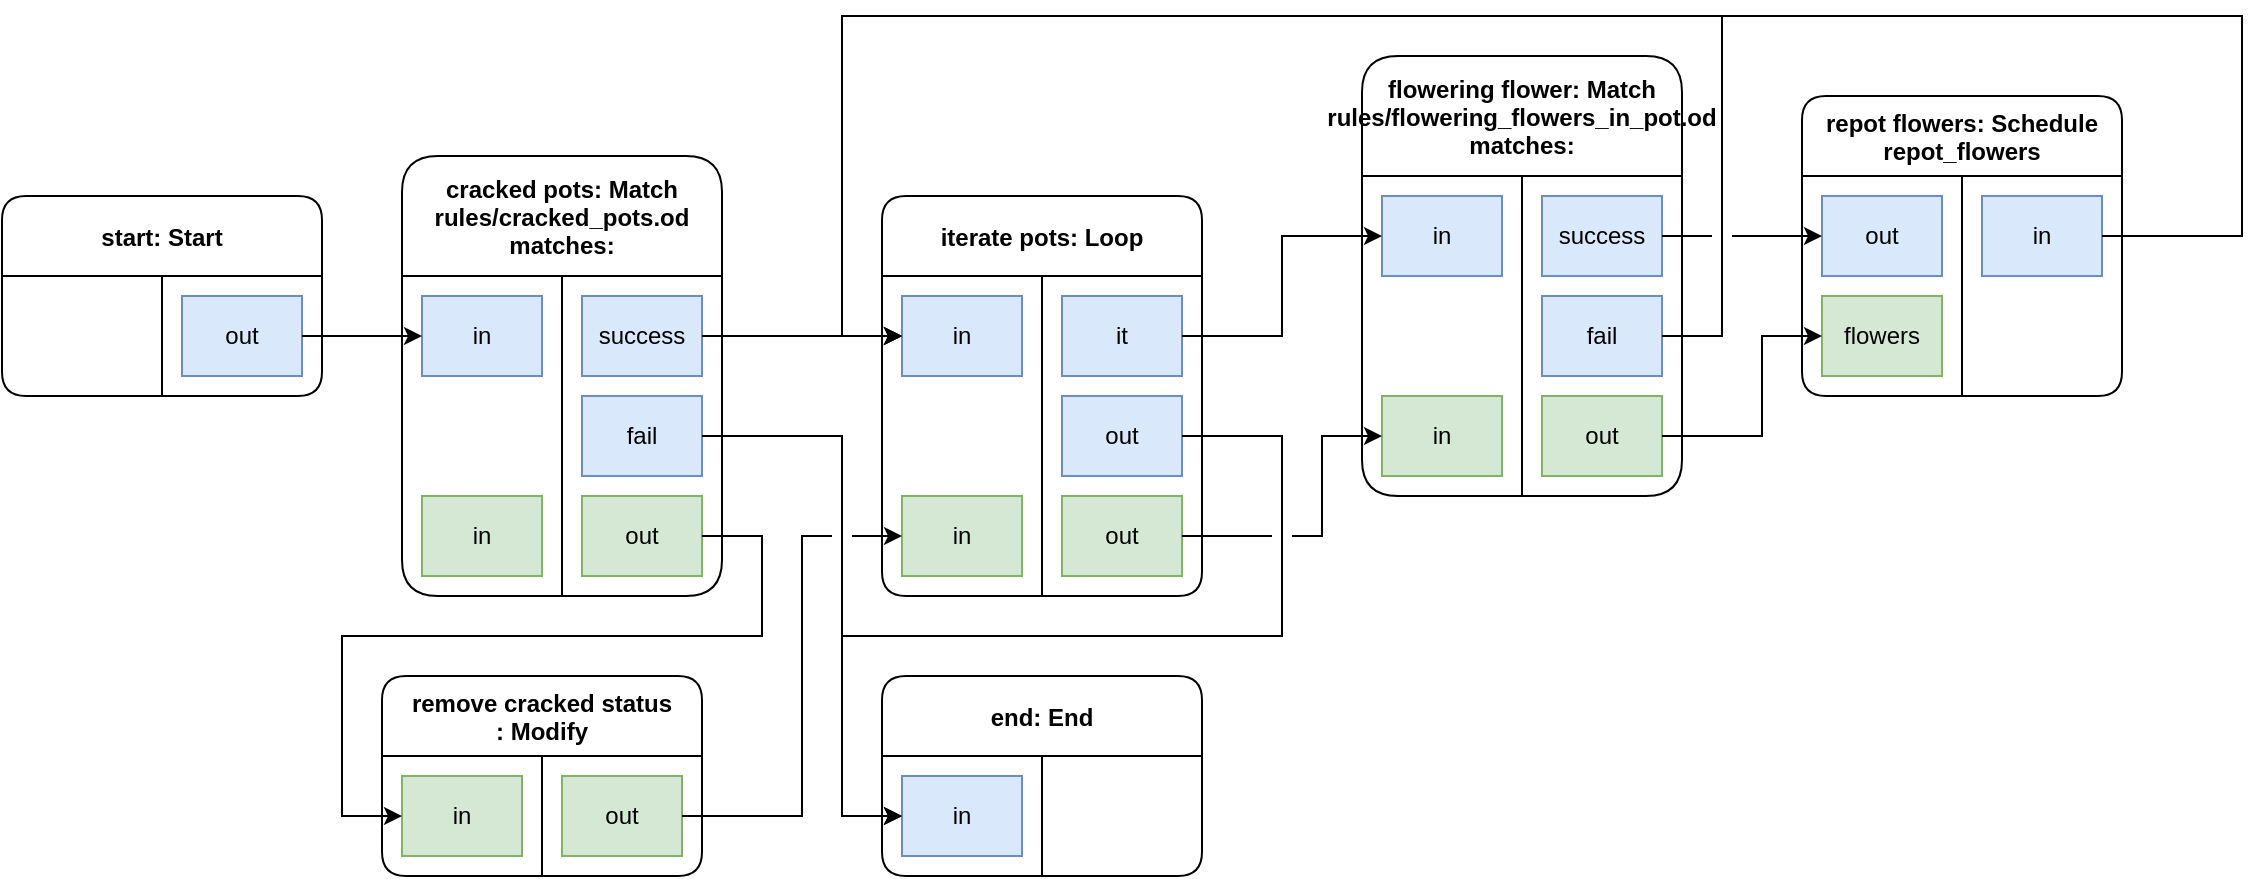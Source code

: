 <mxfile version="27.0.5" pages="2">
  <diagram name="main" id="pASKGN4qU69vjyreTE56">
    <mxGraphModel dx="1389" dy="835" grid="1" gridSize="10" guides="1" tooltips="1" connect="1" arrows="1" fold="1" page="1" pageScale="1" pageWidth="850" pageHeight="1100" math="0" shadow="0">
      <root>
        <mxCell id="0" />
        <mxCell id="1" parent="0" />
        <object label="%name%: %type%" placeholders="1" name="start" type="Start" ports_exec_out="[&quot;out&quot;]" ports_data_out="[]" id="cchbAGZklJLD93cgxIrT-1">
          <mxCell style="shape=table;childLayout=tableLayout;startSize=40;collapsible=0;recursiveResize=1;expand=0;fontStyle=1;editable=1;movable=1;resizable=1;rotatable=0;deletable=1;locked=0;connectable=0;allowArrows=0;pointerEvents=0;perimeter=rectanglePerimeter;rounded=1;container=1;dropTarget=0;swimlaneHead=1;swimlaneBody=1;top=1;noLabel=0;autosize=0;resizeHeight=0;spacing=2;metaEdit=1;resizeWidth=0;arcSize=10;" parent="1" vertex="1">
            <mxGeometry x="80" y="110" width="160" height="100" as="geometry" />
          </mxCell>
        </object>
        <mxCell id="cchbAGZklJLD93cgxIrT-2" value="" style="shape=tableRow;horizontal=0;swimlaneHead=0;swimlaneBody=0;top=0;left=0;strokeColor=inherit;bottom=0;right=0;dropTarget=0;fontStyle=0;fillColor=none;points=[[0,0.5],[1,0.5]];startSize=0;collapsible=0;recursiveResize=1;expand=0;rounded=0;allowArrows=0;connectable=0;autosize=1;resizeHeight=1;rotatable=0;" parent="cchbAGZklJLD93cgxIrT-1" vertex="1">
          <mxGeometry y="40" width="160" height="60" as="geometry" />
        </mxCell>
        <mxCell id="cchbAGZklJLD93cgxIrT-3" value="Input" style="swimlane;swimlaneHead=0;swimlaneBody=0;fontStyle=0;strokeColor=inherit;connectable=0;fillColor=none;startSize=40;collapsible=0;recursiveResize=1;expand=0;allowArrows=0;autosize=1;rotatable=0;noLabel=1;overflow=hidden;swimlaneLine=0;editable=0;" parent="cchbAGZklJLD93cgxIrT-2" vertex="1">
          <mxGeometry width="80" height="60" as="geometry">
            <mxRectangle width="80" height="60" as="alternateBounds" />
          </mxGeometry>
        </mxCell>
        <mxCell id="cchbAGZklJLD93cgxIrT-4" value="Output" style="swimlane;swimlaneHead=0;swimlaneBody=0;fontStyle=0;strokeColor=inherit;connectable=0;fillColor=none;startSize=40;collapsible=0;recursiveResize=1;expand=0;allowArrows=0;autosize=1;rotatable=0;noLabel=1;overflow=hidden;swimlaneLine=0;editable=0;" parent="cchbAGZklJLD93cgxIrT-2" vertex="1">
          <mxGeometry x="80" width="80" height="60" as="geometry">
            <mxRectangle width="80" height="60" as="alternateBounds" />
          </mxGeometry>
        </mxCell>
        <object label="out" type="exec" id="cchbAGZklJLD93cgxIrT-5">
          <mxCell style="rounded=0;whiteSpace=wrap;html=1;fillColor=#dae8fc;strokeColor=#6c8ebf;" parent="cchbAGZklJLD93cgxIrT-4" vertex="1">
            <mxGeometry x="10" y="10" width="60" height="40" as="geometry" />
          </mxCell>
        </object>
        <object label="%name%: %type%&#xa;%file%&#xa;matches: %n%" placeholders="1" name="cracked pots" type="Match" file="rules/cracked_pots.od" n="" id="cchbAGZklJLD93cgxIrT-6">
          <mxCell style="shape=table;childLayout=tableLayout;startSize=60;collapsible=0;recursiveResize=1;expand=0;fontStyle=1;editable=1;movable=1;resizable=1;rotatable=0;deletable=1;locked=0;connectable=0;allowArrows=0;pointerEvents=0;perimeter=rectanglePerimeter;rounded=1;container=1;dropTarget=0;swimlaneHead=1;swimlaneBody=1;top=1;noLabel=0;autosize=0;resizeHeight=0;spacing=2;metaEdit=1;resizeWidth=0;arcSize=10;" parent="1" vertex="1">
            <mxGeometry x="280" y="90" width="160" height="220" as="geometry" />
          </mxCell>
        </object>
        <mxCell id="cchbAGZklJLD93cgxIrT-7" value="" style="shape=tableRow;horizontal=0;swimlaneHead=0;swimlaneBody=0;top=0;left=0;strokeColor=inherit;bottom=0;right=0;dropTarget=0;fontStyle=0;fillColor=none;points=[[0,0.5],[1,0.5]];startSize=0;collapsible=0;recursiveResize=1;expand=0;rounded=0;allowArrows=0;connectable=0;autosize=1;resizeHeight=1;rotatable=0;" parent="cchbAGZklJLD93cgxIrT-6" vertex="1">
          <mxGeometry y="60" width="160" height="160" as="geometry" />
        </mxCell>
        <mxCell id="cchbAGZklJLD93cgxIrT-8" value="Input" style="swimlane;swimlaneHead=0;swimlaneBody=0;fontStyle=0;strokeColor=inherit;connectable=0;fillColor=none;startSize=60;collapsible=0;recursiveResize=1;expand=0;allowArrows=0;autosize=1;rotatable=0;noLabel=1;overflow=hidden;swimlaneLine=0;editable=0;" parent="cchbAGZklJLD93cgxIrT-7" vertex="1">
          <mxGeometry width="80" height="160" as="geometry">
            <mxRectangle width="80" height="160" as="alternateBounds" />
          </mxGeometry>
        </mxCell>
        <object label="in" type="data" id="cchbAGZklJLD93cgxIrT-9">
          <mxCell style="rounded=0;whiteSpace=wrap;html=1;fillColor=#d5e8d4;strokeColor=#82b366;" parent="cchbAGZklJLD93cgxIrT-8" vertex="1">
            <mxGeometry x="10" y="110" width="60" height="40" as="geometry" />
          </mxCell>
        </object>
        <object label="in" type="exec" id="cchbAGZklJLD93cgxIrT-10">
          <mxCell style="rounded=0;whiteSpace=wrap;html=1;fillColor=#dae8fc;strokeColor=#6c8ebf;" parent="cchbAGZklJLD93cgxIrT-8" vertex="1">
            <mxGeometry x="10" y="10" width="60" height="40" as="geometry" />
          </mxCell>
        </object>
        <mxCell id="cchbAGZklJLD93cgxIrT-11" value="Output" style="swimlane;swimlaneHead=0;swimlaneBody=0;fontStyle=0;strokeColor=inherit;connectable=0;fillColor=none;startSize=40;collapsible=0;recursiveResize=1;expand=0;allowArrows=0;autosize=1;rotatable=0;noLabel=1;overflow=hidden;swimlaneLine=0;editable=0;" parent="cchbAGZklJLD93cgxIrT-7" vertex="1">
          <mxGeometry x="80" width="80" height="160" as="geometry">
            <mxRectangle width="80" height="160" as="alternateBounds" />
          </mxGeometry>
        </mxCell>
        <object label="out" type="data" id="cchbAGZklJLD93cgxIrT-12">
          <mxCell style="rounded=0;whiteSpace=wrap;html=1;fillColor=#d5e8d4;strokeColor=#82b366;" parent="cchbAGZklJLD93cgxIrT-11" vertex="1">
            <mxGeometry x="10" y="110" width="60" height="40" as="geometry" />
          </mxCell>
        </object>
        <object label="success" type="exec" id="cchbAGZklJLD93cgxIrT-13">
          <mxCell style="rounded=0;whiteSpace=wrap;html=1;fillColor=#dae8fc;strokeColor=#6c8ebf;" parent="cchbAGZklJLD93cgxIrT-11" vertex="1">
            <mxGeometry x="10" y="10" width="60" height="40" as="geometry" />
          </mxCell>
        </object>
        <object label="fail" type="exec" id="cchbAGZklJLD93cgxIrT-14">
          <mxCell style="rounded=0;whiteSpace=wrap;html=1;fillColor=#dae8fc;strokeColor=#6c8ebf;" parent="cchbAGZklJLD93cgxIrT-11" vertex="1">
            <mxGeometry x="10" y="60" width="60" height="40" as="geometry" />
          </mxCell>
        </object>
        <mxCell id="cchbAGZklJLD93cgxIrT-15" style="edgeStyle=orthogonalEdgeStyle;rounded=0;orthogonalLoop=1;jettySize=auto;html=1;exitX=1;exitY=0.5;exitDx=0;exitDy=0;entryX=0;entryY=0.5;entryDx=0;entryDy=0;" parent="1" source="cchbAGZklJLD93cgxIrT-5" target="cchbAGZklJLD93cgxIrT-10" edge="1">
          <mxGeometry relative="1" as="geometry" />
        </mxCell>
        <object label="%name%: %type%" placeholders="1" name="end" type="End" ports_exec_in="[&quot;in&quot;]" ports_data_in="[]" id="cchbAGZklJLD93cgxIrT-24">
          <mxCell style="shape=table;childLayout=tableLayout;startSize=40;collapsible=0;recursiveResize=1;expand=0;fontStyle=1;editable=1;movable=1;resizable=1;rotatable=0;deletable=1;locked=0;connectable=0;allowArrows=0;pointerEvents=0;perimeter=rectanglePerimeter;rounded=1;container=1;dropTarget=0;swimlaneHead=1;swimlaneBody=1;top=1;noLabel=0;autosize=0;resizeHeight=0;spacing=2;metaEdit=1;resizeWidth=0;arcSize=10;" parent="1" vertex="1">
            <mxGeometry x="520" y="350" width="160" height="100" as="geometry" />
          </mxCell>
        </object>
        <mxCell id="cchbAGZklJLD93cgxIrT-25" value="" style="shape=tableRow;horizontal=0;swimlaneHead=0;swimlaneBody=0;top=0;left=0;strokeColor=inherit;bottom=0;right=0;dropTarget=0;fontStyle=0;fillColor=none;points=[[0,0.5],[1,0.5]];startSize=0;collapsible=0;recursiveResize=1;expand=0;rounded=0;allowArrows=0;connectable=0;autosize=1;resizeHeight=1;rotatable=0;" parent="cchbAGZklJLD93cgxIrT-24" vertex="1">
          <mxGeometry y="40" width="160" height="60" as="geometry" />
        </mxCell>
        <mxCell id="cchbAGZklJLD93cgxIrT-26" value="Input" style="swimlane;swimlaneHead=0;swimlaneBody=0;fontStyle=0;strokeColor=inherit;connectable=0;fillColor=none;startSize=40;collapsible=0;recursiveResize=1;expand=0;allowArrows=0;autosize=1;rotatable=0;noLabel=1;overflow=hidden;swimlaneLine=0;editable=0;" parent="cchbAGZklJLD93cgxIrT-25" vertex="1">
          <mxGeometry width="80" height="60" as="geometry">
            <mxRectangle width="80" height="60" as="alternateBounds" />
          </mxGeometry>
        </mxCell>
        <object label="in" type="exec" id="cchbAGZklJLD93cgxIrT-27">
          <mxCell style="rounded=0;whiteSpace=wrap;html=1;fillColor=#dae8fc;strokeColor=#6c8ebf;" parent="cchbAGZklJLD93cgxIrT-26" vertex="1">
            <mxGeometry x="10" y="10" width="60" height="40" as="geometry" />
          </mxCell>
        </object>
        <mxCell id="cchbAGZklJLD93cgxIrT-28" value="Output" style="swimlane;swimlaneHead=0;swimlaneBody=0;fontStyle=0;strokeColor=inherit;connectable=0;fillColor=none;startSize=40;collapsible=0;recursiveResize=1;expand=0;allowArrows=0;autosize=1;rotatable=0;noLabel=1;overflow=hidden;swimlaneLine=0;editable=0;" parent="cchbAGZklJLD93cgxIrT-25" vertex="1">
          <mxGeometry x="80" width="80" height="60" as="geometry">
            <mxRectangle width="80" height="60" as="alternateBounds" />
          </mxGeometry>
        </mxCell>
        <mxCell id="cchbAGZklJLD93cgxIrT-29" style="edgeStyle=orthogonalEdgeStyle;rounded=0;orthogonalLoop=1;jettySize=auto;html=1;exitX=1;exitY=0.5;exitDx=0;exitDy=0;entryX=0;entryY=0.5;entryDx=0;entryDy=0;jumpStyle=gap;jumpSize=10;" parent="1" source="cchbAGZklJLD93cgxIrT-14" target="cchbAGZklJLD93cgxIrT-27" edge="1">
          <mxGeometry relative="1" as="geometry">
            <Array as="points">
              <mxPoint x="500" y="230" />
              <mxPoint x="500" y="420" />
            </Array>
          </mxGeometry>
        </mxCell>
        <object label="%name%: %type%" placeholders="1" name="remove cracked status&#xa;" type="Modify" rename="{}" delete="[&quot;pot_RAM_cracked&quot;, &quot;pot.RAM_cracked&quot;]" id="cchbAGZklJLD93cgxIrT-32">
          <mxCell style="shape=table;childLayout=tableLayout;startSize=40;collapsible=0;recursiveResize=1;expand=0;fontStyle=1;editable=1;movable=1;resizable=1;rotatable=0;deletable=1;locked=0;connectable=0;allowArrows=0;pointerEvents=0;perimeter=rectanglePerimeter;rounded=1;container=1;dropTarget=0;swimlaneHead=1;swimlaneBody=1;top=1;noLabel=0;autosize=0;resizeHeight=0;spacing=2;metaEdit=1;resizeWidth=0;arcSize=10;" parent="1" vertex="1">
            <mxGeometry x="270" y="350" width="160" height="100" as="geometry" />
          </mxCell>
        </object>
        <mxCell id="cchbAGZklJLD93cgxIrT-33" value="" style="shape=tableRow;horizontal=0;swimlaneHead=0;swimlaneBody=0;top=0;left=0;strokeColor=inherit;bottom=0;right=0;dropTarget=0;fontStyle=0;fillColor=none;points=[[0,0.5],[1,0.5]];startSize=0;collapsible=0;recursiveResize=1;expand=0;rounded=0;allowArrows=0;connectable=0;autosize=1;resizeHeight=1;rotatable=0;" parent="cchbAGZklJLD93cgxIrT-32" vertex="1">
          <mxGeometry y="40" width="160" height="60" as="geometry" />
        </mxCell>
        <mxCell id="cchbAGZklJLD93cgxIrT-34" value="Input" style="swimlane;swimlaneHead=0;swimlaneBody=0;fontStyle=0;strokeColor=inherit;connectable=0;fillColor=none;startSize=60;collapsible=0;recursiveResize=1;expand=0;allowArrows=0;autosize=1;rotatable=0;noLabel=1;overflow=hidden;swimlaneLine=0;editable=0;" parent="cchbAGZklJLD93cgxIrT-33" vertex="1">
          <mxGeometry width="80" height="60" as="geometry">
            <mxRectangle width="80" height="60" as="alternateBounds" />
          </mxGeometry>
        </mxCell>
        <object label="in" type="data" id="cchbAGZklJLD93cgxIrT-35">
          <mxCell style="rounded=0;whiteSpace=wrap;html=1;fillColor=#d5e8d4;strokeColor=#82b366;" parent="cchbAGZklJLD93cgxIrT-34" vertex="1">
            <mxGeometry x="10" y="10" width="60" height="40" as="geometry" />
          </mxCell>
        </object>
        <mxCell id="cchbAGZklJLD93cgxIrT-36" value="Output" style="swimlane;swimlaneHead=0;swimlaneBody=0;fontStyle=0;strokeColor=inherit;connectable=0;fillColor=none;startSize=40;collapsible=0;recursiveResize=1;expand=0;allowArrows=0;autosize=1;rotatable=0;noLabel=1;overflow=hidden;swimlaneLine=0;editable=0;" parent="cchbAGZklJLD93cgxIrT-33" vertex="1">
          <mxGeometry x="80" width="80" height="60" as="geometry">
            <mxRectangle width="80" height="60" as="alternateBounds" />
          </mxGeometry>
        </mxCell>
        <object label="out" type="data" id="cchbAGZklJLD93cgxIrT-37">
          <mxCell style="rounded=0;whiteSpace=wrap;html=1;fillColor=#d5e8d4;strokeColor=#82b366;" parent="cchbAGZklJLD93cgxIrT-36" vertex="1">
            <mxGeometry x="10" y="10" width="60" height="40" as="geometry" />
          </mxCell>
        </object>
        <mxCell id="cchbAGZklJLD93cgxIrT-38" style="edgeStyle=orthogonalEdgeStyle;rounded=0;orthogonalLoop=1;jettySize=auto;html=1;exitX=1;exitY=0.5;exitDx=0;exitDy=0;entryX=0;entryY=0.5;entryDx=0;entryDy=0;jumpStyle=gap;jumpSize=10;" parent="1" source="cchbAGZklJLD93cgxIrT-12" target="cchbAGZklJLD93cgxIrT-35" edge="1">
          <mxGeometry relative="1" as="geometry">
            <Array as="points">
              <mxPoint x="460" y="280" />
              <mxPoint x="460" y="330" />
              <mxPoint x="250" y="330" />
              <mxPoint x="250" y="420" />
            </Array>
          </mxGeometry>
        </mxCell>
        <object label="%name%: %type%&#xa;%file%&#xa;matches: %n%" placeholders="1" name="flowering flower" type="Match" file="rules/flowering_flowers_in_pot.od" n="" id="cchbAGZklJLD93cgxIrT-41">
          <mxCell style="shape=table;childLayout=tableLayout;startSize=60;collapsible=0;recursiveResize=1;expand=0;fontStyle=1;editable=1;movable=1;resizable=1;rotatable=0;deletable=1;locked=0;connectable=0;allowArrows=0;pointerEvents=0;perimeter=rectanglePerimeter;rounded=1;container=1;dropTarget=0;swimlaneHead=1;swimlaneBody=1;top=1;noLabel=0;autosize=0;resizeHeight=0;spacing=2;metaEdit=1;resizeWidth=0;arcSize=10;" parent="1" vertex="1">
            <mxGeometry x="760" y="40" width="160" height="220" as="geometry" />
          </mxCell>
        </object>
        <mxCell id="cchbAGZklJLD93cgxIrT-42" value="" style="shape=tableRow;horizontal=0;swimlaneHead=0;swimlaneBody=0;top=0;left=0;strokeColor=inherit;bottom=0;right=0;dropTarget=0;fontStyle=0;fillColor=none;points=[[0,0.5],[1,0.5]];startSize=0;collapsible=0;recursiveResize=1;expand=0;rounded=0;allowArrows=0;connectable=0;autosize=1;resizeHeight=1;rotatable=0;" parent="cchbAGZklJLD93cgxIrT-41" vertex="1">
          <mxGeometry y="60" width="160" height="160" as="geometry" />
        </mxCell>
        <mxCell id="cchbAGZklJLD93cgxIrT-43" value="Input" style="swimlane;swimlaneHead=0;swimlaneBody=0;fontStyle=0;strokeColor=inherit;connectable=0;fillColor=none;startSize=60;collapsible=0;recursiveResize=1;expand=0;allowArrows=0;autosize=1;rotatable=0;noLabel=1;overflow=hidden;swimlaneLine=0;editable=0;" parent="cchbAGZklJLD93cgxIrT-42" vertex="1">
          <mxGeometry width="80" height="160" as="geometry">
            <mxRectangle width="80" height="160" as="alternateBounds" />
          </mxGeometry>
        </mxCell>
        <object label="in" type="data" id="cchbAGZklJLD93cgxIrT-44">
          <mxCell style="rounded=0;whiteSpace=wrap;html=1;fillColor=#d5e8d4;strokeColor=#82b366;" parent="cchbAGZklJLD93cgxIrT-43" vertex="1">
            <mxGeometry x="10" y="110" width="60" height="40" as="geometry" />
          </mxCell>
        </object>
        <object label="in" type="exec" id="cchbAGZklJLD93cgxIrT-45">
          <mxCell style="rounded=0;whiteSpace=wrap;html=1;fillColor=#dae8fc;strokeColor=#6c8ebf;" parent="cchbAGZklJLD93cgxIrT-43" vertex="1">
            <mxGeometry x="10" y="10" width="60" height="40" as="geometry" />
          </mxCell>
        </object>
        <mxCell id="cchbAGZklJLD93cgxIrT-46" value="Output" style="swimlane;swimlaneHead=0;swimlaneBody=0;fontStyle=0;strokeColor=inherit;connectable=0;fillColor=none;startSize=40;collapsible=0;recursiveResize=1;expand=0;allowArrows=0;autosize=1;rotatable=0;noLabel=1;overflow=hidden;swimlaneLine=0;editable=0;" parent="cchbAGZklJLD93cgxIrT-42" vertex="1">
          <mxGeometry x="80" width="80" height="160" as="geometry">
            <mxRectangle width="80" height="160" as="alternateBounds" />
          </mxGeometry>
        </mxCell>
        <object label="out" type="data" id="cchbAGZklJLD93cgxIrT-47">
          <mxCell style="rounded=0;whiteSpace=wrap;html=1;fillColor=#d5e8d4;strokeColor=#82b366;" parent="cchbAGZklJLD93cgxIrT-46" vertex="1">
            <mxGeometry x="10" y="110" width="60" height="40" as="geometry" />
          </mxCell>
        </object>
        <object label="success" type="exec" id="cchbAGZklJLD93cgxIrT-48">
          <mxCell style="rounded=0;whiteSpace=wrap;html=1;fillColor=#dae8fc;strokeColor=#6c8ebf;" parent="cchbAGZklJLD93cgxIrT-46" vertex="1">
            <mxGeometry x="10" y="10" width="60" height="40" as="geometry" />
          </mxCell>
        </object>
        <object label="fail" type="exec" id="cchbAGZklJLD93cgxIrT-49">
          <mxCell style="rounded=0;whiteSpace=wrap;html=1;fillColor=#dae8fc;strokeColor=#6c8ebf;" parent="cchbAGZklJLD93cgxIrT-46" vertex="1">
            <mxGeometry x="10" y="60" width="60" height="40" as="geometry" />
          </mxCell>
        </object>
        <object label="%name%: %type%" placeholders="1" name="iterate pots" type="Loop" id="cchbAGZklJLD93cgxIrT-53">
          <mxCell style="shape=table;childLayout=tableLayout;startSize=40;collapsible=0;recursiveResize=1;expand=0;fontStyle=1;editable=1;movable=1;resizable=1;rotatable=0;deletable=1;locked=0;connectable=0;allowArrows=0;pointerEvents=0;perimeter=rectanglePerimeter;rounded=1;container=1;dropTarget=0;swimlaneHead=1;swimlaneBody=1;top=1;noLabel=0;autosize=0;resizeHeight=0;spacing=2;metaEdit=1;resizeWidth=0;arcSize=10;" parent="1" vertex="1">
            <mxGeometry x="520" y="110" width="160" height="200" as="geometry" />
          </mxCell>
        </object>
        <mxCell id="cchbAGZklJLD93cgxIrT-54" value="" style="shape=tableRow;horizontal=0;swimlaneHead=0;swimlaneBody=0;top=0;left=0;strokeColor=inherit;bottom=0;right=0;dropTarget=0;fontStyle=0;fillColor=none;points=[[0,0.5],[1,0.5]];startSize=0;collapsible=0;recursiveResize=1;expand=0;rounded=0;allowArrows=0;connectable=0;autosize=1;resizeHeight=1;rotatable=0;" parent="cchbAGZklJLD93cgxIrT-53" vertex="1">
          <mxGeometry y="40" width="160" height="160" as="geometry" />
        </mxCell>
        <mxCell id="cchbAGZklJLD93cgxIrT-55" value="Input" style="swimlane;swimlaneHead=0;swimlaneBody=0;fontStyle=0;strokeColor=inherit;connectable=0;fillColor=none;startSize=60;collapsible=0;recursiveResize=1;expand=0;allowArrows=0;autosize=1;rotatable=0;noLabel=1;overflow=hidden;swimlaneLine=0;editable=0;" parent="cchbAGZklJLD93cgxIrT-54" vertex="1">
          <mxGeometry width="80" height="160" as="geometry">
            <mxRectangle width="80" height="160" as="alternateBounds" />
          </mxGeometry>
        </mxCell>
        <object label="in" type="data" id="cchbAGZklJLD93cgxIrT-56">
          <mxCell style="rounded=0;whiteSpace=wrap;html=1;fillColor=#d5e8d4;strokeColor=#82b366;" parent="cchbAGZklJLD93cgxIrT-55" vertex="1">
            <mxGeometry x="10" y="110" width="60" height="40" as="geometry" />
          </mxCell>
        </object>
        <object label="in" type="exec" id="cchbAGZklJLD93cgxIrT-57">
          <mxCell style="rounded=0;whiteSpace=wrap;html=1;fillColor=#dae8fc;strokeColor=#6c8ebf;" parent="cchbAGZklJLD93cgxIrT-55" vertex="1">
            <mxGeometry x="10" y="10" width="60" height="40" as="geometry" />
          </mxCell>
        </object>
        <mxCell id="cchbAGZklJLD93cgxIrT-58" value="Output" style="swimlane;swimlaneHead=0;swimlaneBody=0;fontStyle=0;strokeColor=inherit;connectable=0;fillColor=none;startSize=40;collapsible=0;recursiveResize=1;expand=0;allowArrows=0;autosize=1;rotatable=0;noLabel=1;overflow=hidden;swimlaneLine=0;editable=0;" parent="cchbAGZklJLD93cgxIrT-54" vertex="1">
          <mxGeometry x="80" width="80" height="160" as="geometry">
            <mxRectangle width="80" height="160" as="alternateBounds" />
          </mxGeometry>
        </mxCell>
        <object label="out" type="data" id="cchbAGZklJLD93cgxIrT-59">
          <mxCell style="rounded=0;whiteSpace=wrap;html=1;fillColor=#d5e8d4;strokeColor=#82b366;" parent="cchbAGZklJLD93cgxIrT-58" vertex="1">
            <mxGeometry x="10" y="110" width="60" height="40" as="geometry" />
          </mxCell>
        </object>
        <object label="it" type="exec" id="cchbAGZklJLD93cgxIrT-60">
          <mxCell style="rounded=0;whiteSpace=wrap;html=1;fillColor=#dae8fc;strokeColor=#6c8ebf;" parent="cchbAGZklJLD93cgxIrT-58" vertex="1">
            <mxGeometry x="10" y="10" width="60" height="40" as="geometry" />
          </mxCell>
        </object>
        <object label="out" type="exec" id="cchbAGZklJLD93cgxIrT-61">
          <mxCell style="rounded=0;whiteSpace=wrap;html=1;fillColor=#dae8fc;strokeColor=#6c8ebf;" parent="cchbAGZklJLD93cgxIrT-58" vertex="1">
            <mxGeometry x="10" y="60" width="60" height="40" as="geometry" />
          </mxCell>
        </object>
        <mxCell id="cchbAGZklJLD93cgxIrT-62" style="edgeStyle=orthogonalEdgeStyle;rounded=0;orthogonalLoop=1;jettySize=auto;html=1;exitX=1;exitY=0.5;exitDx=0;exitDy=0;entryX=0;entryY=0.5;entryDx=0;entryDy=0;" parent="1" source="cchbAGZklJLD93cgxIrT-13" target="cchbAGZklJLD93cgxIrT-57" edge="1">
          <mxGeometry relative="1" as="geometry">
            <Array as="points">
              <mxPoint x="460" y="180" />
              <mxPoint x="460" y="180" />
            </Array>
          </mxGeometry>
        </mxCell>
        <mxCell id="cchbAGZklJLD93cgxIrT-63" style="edgeStyle=orthogonalEdgeStyle;rounded=0;orthogonalLoop=1;jettySize=auto;html=1;exitX=1;exitY=0.5;exitDx=0;exitDy=0;entryX=0;entryY=0.5;entryDx=0;entryDy=0;jumpStyle=gap;jumpSize=10;" parent="1" source="cchbAGZklJLD93cgxIrT-37" target="cchbAGZklJLD93cgxIrT-56" edge="1">
          <mxGeometry relative="1" as="geometry">
            <Array as="points">
              <mxPoint x="480" y="420" />
              <mxPoint x="480" y="280" />
            </Array>
          </mxGeometry>
        </mxCell>
        <mxCell id="cchbAGZklJLD93cgxIrT-65" style="edgeStyle=orthogonalEdgeStyle;rounded=0;orthogonalLoop=1;jettySize=auto;html=1;exitX=1;exitY=0.5;exitDx=0;exitDy=0;entryX=0;entryY=0.5;entryDx=0;entryDy=0;" parent="1" source="cchbAGZklJLD93cgxIrT-60" target="cchbAGZklJLD93cgxIrT-45" edge="1">
          <mxGeometry relative="1" as="geometry" />
        </mxCell>
        <mxCell id="cchbAGZklJLD93cgxIrT-84" style="edgeStyle=orthogonalEdgeStyle;rounded=0;orthogonalLoop=1;jettySize=auto;html=1;exitX=1;exitY=0.5;exitDx=0;exitDy=0;entryX=0;entryY=0.5;entryDx=0;entryDy=0;jumpStyle=gap;jumpSize=10;" parent="1" source="cchbAGZklJLD93cgxIrT-49" target="cchbAGZklJLD93cgxIrT-57" edge="1">
          <mxGeometry relative="1" as="geometry">
            <Array as="points">
              <mxPoint x="940" y="180" />
              <mxPoint x="940" y="20" />
              <mxPoint x="500" y="20" />
              <mxPoint x="500" y="180" />
            </Array>
          </mxGeometry>
        </mxCell>
        <object label="%name%: %type%&#xa;%file%" placeholders="1" name="repot flowers" type="Schedule" file="repot_flowers" id="COygDAZokINshI2ZcMDj-1">
          <mxCell style="shape=table;childLayout=tableLayout;startSize=40;collapsible=0;recursiveResize=1;expand=0;fontStyle=1;editable=1;movable=1;resizable=1;rotatable=0;deletable=1;locked=0;connectable=0;allowArrows=0;pointerEvents=0;perimeter=rectanglePerimeter;rounded=1;container=1;dropTarget=0;swimlaneHead=1;swimlaneBody=1;top=1;noLabel=0;autosize=0;resizeHeight=0;spacing=2;metaEdit=1;resizeWidth=0;arcSize=10;" parent="1" vertex="1">
            <mxGeometry x="980" y="60" width="160" height="150" as="geometry" />
          </mxCell>
        </object>
        <mxCell id="COygDAZokINshI2ZcMDj-2" value="" style="shape=tableRow;horizontal=0;swimlaneHead=0;swimlaneBody=0;top=0;left=0;strokeColor=inherit;bottom=0;right=0;dropTarget=0;fontStyle=0;fillColor=none;points=[[0,0.5],[1,0.5]];startSize=0;collapsible=0;recursiveResize=1;expand=0;rounded=0;allowArrows=0;connectable=0;autosize=1;resizeHeight=1;rotatable=0;" parent="COygDAZokINshI2ZcMDj-1" vertex="1">
          <mxGeometry y="40" width="160" height="110" as="geometry" />
        </mxCell>
        <mxCell id="COygDAZokINshI2ZcMDj-3" value="Input" style="swimlane;swimlaneHead=0;swimlaneBody=0;fontStyle=0;strokeColor=inherit;connectable=0;fillColor=none;startSize=60;collapsible=0;recursiveResize=1;expand=0;allowArrows=0;autosize=1;rotatable=0;noLabel=1;overflow=hidden;swimlaneLine=0;editable=0;" parent="COygDAZokINshI2ZcMDj-2" vertex="1">
          <mxGeometry width="80" height="110" as="geometry">
            <mxRectangle width="80" height="110" as="alternateBounds" />
          </mxGeometry>
        </mxCell>
        <object label="out" type="exec" id="COygDAZokINshI2ZcMDj-4">
          <mxCell style="rounded=0;whiteSpace=wrap;html=1;fillColor=#dae8fc;strokeColor=#6c8ebf;" parent="COygDAZokINshI2ZcMDj-3" vertex="1">
            <mxGeometry x="10" y="10" width="60" height="40" as="geometry" />
          </mxCell>
        </object>
        <object label="flowers" type="data" id="OE_qcAbxz6Js6tdFO397-1">
          <mxCell style="rounded=0;whiteSpace=wrap;html=1;fillColor=#d5e8d4;strokeColor=#82b366;" parent="COygDAZokINshI2ZcMDj-3" vertex="1">
            <mxGeometry x="10" y="60" width="60" height="40" as="geometry" />
          </mxCell>
        </object>
        <mxCell id="COygDAZokINshI2ZcMDj-5" value="Output" style="swimlane;swimlaneHead=0;swimlaneBody=0;fontStyle=0;strokeColor=inherit;connectable=0;fillColor=none;startSize=40;collapsible=0;recursiveResize=1;expand=0;allowArrows=0;autosize=1;rotatable=0;noLabel=1;overflow=hidden;swimlaneLine=0;editable=0;" parent="COygDAZokINshI2ZcMDj-2" vertex="1">
          <mxGeometry x="80" width="80" height="110" as="geometry">
            <mxRectangle width="80" height="110" as="alternateBounds" />
          </mxGeometry>
        </mxCell>
        <object label="in" type="exec" id="COygDAZokINshI2ZcMDj-6">
          <mxCell style="rounded=0;whiteSpace=wrap;html=1;fillColor=#dae8fc;strokeColor=#6c8ebf;" parent="COygDAZokINshI2ZcMDj-5" vertex="1">
            <mxGeometry x="10" y="10" width="60" height="40" as="geometry" />
          </mxCell>
        </object>
        <mxCell id="OE_qcAbxz6Js6tdFO397-3" style="edgeStyle=orthogonalEdgeStyle;rounded=0;orthogonalLoop=1;jettySize=auto;html=1;exitX=1;exitY=0.5;exitDx=0;exitDy=0;entryX=0;entryY=0.5;entryDx=0;entryDy=0;" parent="1" source="cchbAGZklJLD93cgxIrT-47" target="OE_qcAbxz6Js6tdFO397-1" edge="1">
          <mxGeometry relative="1" as="geometry">
            <Array as="points">
              <mxPoint x="960" y="230" />
              <mxPoint x="960" y="180" />
            </Array>
          </mxGeometry>
        </mxCell>
        <mxCell id="OE_qcAbxz6Js6tdFO397-5" style="edgeStyle=orthogonalEdgeStyle;rounded=0;orthogonalLoop=1;jettySize=auto;html=1;exitX=1;exitY=0.5;exitDx=0;exitDy=0;entryX=0;entryY=0.5;entryDx=0;entryDy=0;jumpStyle=gap;jumpSize=10;" parent="1" source="cchbAGZklJLD93cgxIrT-48" target="COygDAZokINshI2ZcMDj-4" edge="1">
          <mxGeometry relative="1" as="geometry" />
        </mxCell>
        <mxCell id="OE_qcAbxz6Js6tdFO397-6" style="edgeStyle=orthogonalEdgeStyle;rounded=0;orthogonalLoop=1;jettySize=auto;html=1;exitX=1;exitY=0.5;exitDx=0;exitDy=0;entryX=0;entryY=0.5;entryDx=0;entryDy=0;" parent="1" source="COygDAZokINshI2ZcMDj-6" target="cchbAGZklJLD93cgxIrT-57" edge="1">
          <mxGeometry relative="1" as="geometry">
            <Array as="points">
              <mxPoint x="1200" y="130" />
              <mxPoint x="1200" y="20" />
              <mxPoint x="500" y="20" />
              <mxPoint x="500" y="180" />
            </Array>
          </mxGeometry>
        </mxCell>
        <mxCell id="EqK5vrE8kE92bJcIEnmP-1" style="edgeStyle=orthogonalEdgeStyle;rounded=0;orthogonalLoop=1;jettySize=auto;html=1;exitX=1;exitY=0.5;exitDx=0;exitDy=0;entryX=0;entryY=0.5;entryDx=0;entryDy=0;jumpStyle=gap;jumpSize=10;" parent="1" source="cchbAGZklJLD93cgxIrT-61" target="cchbAGZklJLD93cgxIrT-27" edge="1">
          <mxGeometry relative="1" as="geometry">
            <Array as="points">
              <mxPoint x="720" y="230" />
              <mxPoint x="720" y="330" />
              <mxPoint x="500" y="330" />
              <mxPoint x="500" y="420" />
            </Array>
          </mxGeometry>
        </mxCell>
        <mxCell id="tqyI29rS8I0LFEd-KlyY-3" style="edgeStyle=orthogonalEdgeStyle;rounded=0;orthogonalLoop=1;jettySize=auto;html=1;exitX=1;exitY=0.5;exitDx=0;exitDy=0;entryX=0;entryY=0.5;entryDx=0;entryDy=0;jumpStyle=gap;jumpSize=10;" edge="1" parent="1" source="cchbAGZklJLD93cgxIrT-59" target="cchbAGZklJLD93cgxIrT-44">
          <mxGeometry relative="1" as="geometry">
            <Array as="points">
              <mxPoint x="740" y="280" />
              <mxPoint x="740" y="230" />
            </Array>
          </mxGeometry>
        </mxCell>
      </root>
    </mxGraphModel>
  </diagram>
  <diagram id="c3Tuc6LHjhM7aXRdpPRx" name="repot_flowers">
    <mxGraphModel dx="1042" dy="626" grid="1" gridSize="10" guides="1" tooltips="1" connect="1" arrows="1" fold="1" page="1" pageScale="1" pageWidth="850" pageHeight="1100" math="0" shadow="0">
      <root>
        <mxCell id="0" />
        <mxCell id="1" parent="0" />
        <object label="%name%: %type%" placeholders="1" name="start_repotting" type="Start" ports_exec_out="[&quot;out&quot;]" ports_data_out="[&quot;flowers&quot;, &quot;old_pot&quot;]" id="gjxSdUMfFO3v8k7oyOzM-1">
          <mxCell style="shape=table;childLayout=tableLayout;startSize=40;collapsible=0;recursiveResize=1;expand=0;fontStyle=1;editable=1;movable=1;resizable=1;rotatable=0;deletable=1;locked=0;connectable=0;allowArrows=0;pointerEvents=0;perimeter=rectanglePerimeter;rounded=1;container=1;dropTarget=0;swimlaneHead=1;swimlaneBody=1;top=1;noLabel=0;autosize=0;resizeHeight=0;spacing=2;metaEdit=1;resizeWidth=0;arcSize=10;" parent="1" vertex="1">
            <mxGeometry x="80" y="240" width="160" height="160" as="geometry" />
          </mxCell>
        </object>
        <mxCell id="gjxSdUMfFO3v8k7oyOzM-2" value="" style="shape=tableRow;horizontal=0;swimlaneHead=0;swimlaneBody=0;top=0;left=0;strokeColor=inherit;bottom=0;right=0;dropTarget=0;fontStyle=0;fillColor=none;points=[[0,0.5],[1,0.5]];startSize=0;collapsible=0;recursiveResize=1;expand=0;rounded=0;allowArrows=0;connectable=0;autosize=1;resizeHeight=1;rotatable=0;" parent="gjxSdUMfFO3v8k7oyOzM-1" vertex="1">
          <mxGeometry y="40" width="160" height="120" as="geometry" />
        </mxCell>
        <mxCell id="gjxSdUMfFO3v8k7oyOzM-3" value="Input" style="swimlane;swimlaneHead=0;swimlaneBody=0;fontStyle=0;strokeColor=inherit;connectable=0;fillColor=none;startSize=40;collapsible=0;recursiveResize=1;expand=0;allowArrows=0;autosize=1;rotatable=0;noLabel=1;overflow=hidden;swimlaneLine=0;editable=0;" parent="gjxSdUMfFO3v8k7oyOzM-2" vertex="1">
          <mxGeometry width="80" height="120" as="geometry">
            <mxRectangle width="80" height="120" as="alternateBounds" />
          </mxGeometry>
        </mxCell>
        <mxCell id="gjxSdUMfFO3v8k7oyOzM-4" value="Output" style="swimlane;swimlaneHead=0;swimlaneBody=0;fontStyle=0;strokeColor=inherit;connectable=0;fillColor=none;startSize=40;collapsible=0;recursiveResize=1;expand=0;allowArrows=0;autosize=1;rotatable=0;noLabel=1;overflow=hidden;swimlaneLine=0;editable=0;" parent="gjxSdUMfFO3v8k7oyOzM-2" vertex="1">
          <mxGeometry x="80" width="80" height="120" as="geometry">
            <mxRectangle width="80" height="120" as="alternateBounds" />
          </mxGeometry>
        </mxCell>
        <object label="out" type="exec" id="gjxSdUMfFO3v8k7oyOzM-5">
          <mxCell style="rounded=0;whiteSpace=wrap;html=1;fillColor=#dae8fc;strokeColor=#6c8ebf;" parent="gjxSdUMfFO3v8k7oyOzM-4" vertex="1">
            <mxGeometry x="10" y="10" width="60" height="40" as="geometry" />
          </mxCell>
        </object>
        <object label="flowers" type="data" id="gjxSdUMfFO3v8k7oyOzM-6">
          <mxCell style="rounded=0;whiteSpace=wrap;html=1;fillColor=#d5e8d4;strokeColor=#82b366;" parent="gjxSdUMfFO3v8k7oyOzM-4" vertex="1">
            <mxGeometry x="10" y="70" width="60" height="40" as="geometry" />
          </mxCell>
        </object>
        <object label="%name%: %type%" placeholders="1" name="end" type="End" ports_exec_in="[&quot;in&quot;]" ports_data_in="[]" id="gjxSdUMfFO3v8k7oyOzM-8">
          <mxCell style="shape=table;childLayout=tableLayout;startSize=40;collapsible=0;recursiveResize=1;expand=0;fontStyle=1;editable=1;movable=1;resizable=1;rotatable=0;deletable=1;locked=0;connectable=0;allowArrows=0;pointerEvents=0;perimeter=rectanglePerimeter;rounded=1;container=1;dropTarget=0;swimlaneHead=1;swimlaneBody=1;top=1;noLabel=0;autosize=0;resizeHeight=0;spacing=2;metaEdit=1;resizeWidth=0;arcSize=10;" parent="1" vertex="1">
            <mxGeometry x="740" y="410" width="160" height="100" as="geometry" />
          </mxCell>
        </object>
        <mxCell id="gjxSdUMfFO3v8k7oyOzM-9" value="" style="shape=tableRow;horizontal=0;swimlaneHead=0;swimlaneBody=0;top=0;left=0;strokeColor=inherit;bottom=0;right=0;dropTarget=0;fontStyle=0;fillColor=none;points=[[0,0.5],[1,0.5]];startSize=0;collapsible=0;recursiveResize=1;expand=0;rounded=0;allowArrows=0;connectable=0;autosize=1;resizeHeight=1;rotatable=0;" parent="gjxSdUMfFO3v8k7oyOzM-8" vertex="1">
          <mxGeometry y="40" width="160" height="60" as="geometry" />
        </mxCell>
        <mxCell id="gjxSdUMfFO3v8k7oyOzM-10" value="Input" style="swimlane;swimlaneHead=0;swimlaneBody=0;fontStyle=0;strokeColor=inherit;connectable=0;fillColor=none;startSize=40;collapsible=0;recursiveResize=1;expand=0;allowArrows=0;autosize=1;rotatable=0;noLabel=1;overflow=hidden;swimlaneLine=0;editable=0;" parent="gjxSdUMfFO3v8k7oyOzM-9" vertex="1">
          <mxGeometry width="80" height="60" as="geometry">
            <mxRectangle width="80" height="60" as="alternateBounds" />
          </mxGeometry>
        </mxCell>
        <object label="in" type="exec" id="gjxSdUMfFO3v8k7oyOzM-11">
          <mxCell style="rounded=0;whiteSpace=wrap;html=1;fillColor=#dae8fc;strokeColor=#6c8ebf;" parent="gjxSdUMfFO3v8k7oyOzM-10" vertex="1">
            <mxGeometry x="10" y="10" width="60" height="40" as="geometry" />
          </mxCell>
        </object>
        <mxCell id="gjxSdUMfFO3v8k7oyOzM-12" value="Output" style="swimlane;swimlaneHead=0;swimlaneBody=0;fontStyle=0;strokeColor=inherit;connectable=0;fillColor=none;startSize=40;collapsible=0;recursiveResize=1;expand=0;allowArrows=0;autosize=1;rotatable=0;noLabel=1;overflow=hidden;swimlaneLine=0;editable=0;" parent="gjxSdUMfFO3v8k7oyOzM-9" vertex="1">
          <mxGeometry x="80" width="80" height="60" as="geometry">
            <mxRectangle width="80" height="60" as="alternateBounds" />
          </mxGeometry>
        </mxCell>
        <object label="%name%: %type%" placeholders="1" name="iterate flowers" type="Loop" id="rgPZtlXADXUwMSGqODkz-8">
          <mxCell style="shape=table;childLayout=tableLayout;startSize=40;collapsible=0;recursiveResize=1;expand=0;fontStyle=1;editable=1;movable=1;resizable=1;rotatable=0;deletable=1;locked=0;connectable=0;allowArrows=0;pointerEvents=0;perimeter=rectanglePerimeter;rounded=1;container=1;dropTarget=0;swimlaneHead=1;swimlaneBody=1;top=1;noLabel=0;autosize=0;resizeHeight=0;spacing=2;metaEdit=1;resizeWidth=0;arcSize=10;" parent="1" vertex="1">
            <mxGeometry x="500" y="240" width="160" height="200" as="geometry" />
          </mxCell>
        </object>
        <mxCell id="rgPZtlXADXUwMSGqODkz-9" value="" style="shape=tableRow;horizontal=0;swimlaneHead=0;swimlaneBody=0;top=0;left=0;strokeColor=inherit;bottom=0;right=0;dropTarget=0;fontStyle=0;fillColor=none;points=[[0,0.5],[1,0.5]];startSize=0;collapsible=0;recursiveResize=1;expand=0;rounded=0;allowArrows=0;connectable=0;autosize=1;resizeHeight=1;rotatable=0;" parent="rgPZtlXADXUwMSGqODkz-8" vertex="1">
          <mxGeometry y="40" width="160" height="160" as="geometry" />
        </mxCell>
        <mxCell id="rgPZtlXADXUwMSGqODkz-10" value="Input" style="swimlane;swimlaneHead=0;swimlaneBody=0;fontStyle=0;strokeColor=inherit;connectable=0;fillColor=none;startSize=60;collapsible=0;recursiveResize=1;expand=0;allowArrows=0;autosize=1;rotatable=0;noLabel=1;overflow=hidden;swimlaneLine=0;editable=0;" parent="rgPZtlXADXUwMSGqODkz-9" vertex="1">
          <mxGeometry width="80" height="160" as="geometry">
            <mxRectangle width="80" height="160" as="alternateBounds" />
          </mxGeometry>
        </mxCell>
        <object label="in" type="data" id="rgPZtlXADXUwMSGqODkz-11">
          <mxCell style="rounded=0;whiteSpace=wrap;html=1;fillColor=#d5e8d4;strokeColor=#82b366;" parent="rgPZtlXADXUwMSGqODkz-10" vertex="1">
            <mxGeometry x="10" y="110" width="60" height="40" as="geometry" />
          </mxCell>
        </object>
        <object label="in" type="exec" id="rgPZtlXADXUwMSGqODkz-12">
          <mxCell style="rounded=0;whiteSpace=wrap;html=1;fillColor=#dae8fc;strokeColor=#6c8ebf;" parent="rgPZtlXADXUwMSGqODkz-10" vertex="1">
            <mxGeometry x="10" y="10" width="60" height="40" as="geometry" />
          </mxCell>
        </object>
        <mxCell id="rgPZtlXADXUwMSGqODkz-13" value="Output" style="swimlane;swimlaneHead=0;swimlaneBody=0;fontStyle=0;strokeColor=inherit;connectable=0;fillColor=none;startSize=40;collapsible=0;recursiveResize=1;expand=0;allowArrows=0;autosize=1;rotatable=0;noLabel=1;overflow=hidden;swimlaneLine=0;editable=0;" parent="rgPZtlXADXUwMSGqODkz-9" vertex="1">
          <mxGeometry x="80" width="80" height="160" as="geometry">
            <mxRectangle width="80" height="160" as="alternateBounds" />
          </mxGeometry>
        </mxCell>
        <object label="out" type="data" id="rgPZtlXADXUwMSGqODkz-14">
          <mxCell style="rounded=0;whiteSpace=wrap;html=1;fillColor=#d5e8d4;strokeColor=#82b366;" parent="rgPZtlXADXUwMSGqODkz-13" vertex="1">
            <mxGeometry x="10" y="110" width="60" height="40" as="geometry" />
          </mxCell>
        </object>
        <object label="it" type="exec" id="rgPZtlXADXUwMSGqODkz-15">
          <mxCell style="rounded=0;whiteSpace=wrap;html=1;fillColor=#dae8fc;strokeColor=#6c8ebf;" parent="rgPZtlXADXUwMSGqODkz-13" vertex="1">
            <mxGeometry x="10" y="10" width="60" height="40" as="geometry" />
          </mxCell>
        </object>
        <object label="out" type="exec" id="rgPZtlXADXUwMSGqODkz-16">
          <mxCell style="rounded=0;whiteSpace=wrap;html=1;fillColor=#dae8fc;strokeColor=#6c8ebf;" parent="rgPZtlXADXUwMSGqODkz-13" vertex="1">
            <mxGeometry x="10" y="60" width="60" height="40" as="geometry" />
          </mxCell>
        </object>
        <object label="%name%: %type%&#xa;%file%" placeholders="1" name="create new pot" type="Rewrite" file="rules/create_pot.od" id="rgPZtlXADXUwMSGqODkz-17">
          <mxCell style="shape=table;childLayout=tableLayout;startSize=40;collapsible=0;recursiveResize=1;expand=0;fontStyle=1;editable=1;movable=1;resizable=1;rotatable=0;deletable=1;locked=0;connectable=0;allowArrows=0;pointerEvents=0;perimeter=rectanglePerimeter;rounded=1;container=1;dropTarget=0;swimlaneHead=1;swimlaneBody=1;top=1;noLabel=0;autosize=0;resizeHeight=0;spacing=2;metaEdit=1;resizeWidth=0;arcSize=10;" parent="1" vertex="1">
            <mxGeometry x="280" y="240.0" width="160" height="150" as="geometry" />
          </mxCell>
        </object>
        <mxCell id="rgPZtlXADXUwMSGqODkz-18" value="" style="shape=tableRow;horizontal=0;swimlaneHead=0;swimlaneBody=0;top=0;left=0;strokeColor=inherit;bottom=0;right=0;dropTarget=0;fontStyle=0;fillColor=none;points=[[0,0.5],[1,0.5]];startSize=0;collapsible=0;recursiveResize=1;expand=0;rounded=0;allowArrows=0;connectable=0;autosize=1;resizeHeight=1;rotatable=0;" parent="rgPZtlXADXUwMSGqODkz-17" vertex="1">
          <mxGeometry y="40" width="160" height="110" as="geometry" />
        </mxCell>
        <mxCell id="rgPZtlXADXUwMSGqODkz-19" value="Input" style="swimlane;swimlaneHead=0;swimlaneBody=0;fontStyle=0;strokeColor=inherit;connectable=0;fillColor=none;startSize=60;collapsible=0;recursiveResize=1;expand=0;allowArrows=0;autosize=1;rotatable=0;noLabel=1;overflow=hidden;swimlaneLine=0;editable=0;" parent="rgPZtlXADXUwMSGqODkz-18" vertex="1">
          <mxGeometry width="80" height="110" as="geometry">
            <mxRectangle width="80" height="110" as="alternateBounds" />
          </mxGeometry>
        </mxCell>
        <object label="in" type="exec" id="rgPZtlXADXUwMSGqODkz-20">
          <mxCell style="rounded=0;whiteSpace=wrap;html=1;fillColor=#dae8fc;strokeColor=#6c8ebf;" parent="rgPZtlXADXUwMSGqODkz-19" vertex="1">
            <mxGeometry x="10" y="10" width="60" height="40" as="geometry" />
          </mxCell>
        </object>
        <mxCell id="rgPZtlXADXUwMSGqODkz-21" value="Output" style="swimlane;swimlaneHead=0;swimlaneBody=0;fontStyle=0;strokeColor=inherit;connectable=0;fillColor=none;startSize=40;collapsible=0;recursiveResize=1;expand=0;allowArrows=0;autosize=1;rotatable=0;noLabel=1;overflow=hidden;swimlaneLine=0;editable=0;" parent="rgPZtlXADXUwMSGqODkz-18" vertex="1">
          <mxGeometry x="80" width="80" height="110" as="geometry">
            <mxRectangle width="80" height="110" as="alternateBounds" />
          </mxGeometry>
        </mxCell>
        <object label="out" type="exec" id="rgPZtlXADXUwMSGqODkz-22">
          <mxCell style="rounded=0;whiteSpace=wrap;html=1;fillColor=#dae8fc;strokeColor=#6c8ebf;" parent="rgPZtlXADXUwMSGqODkz-21" vertex="1">
            <mxGeometry x="10" y="10" width="60" height="40" as="geometry" />
          </mxCell>
        </object>
        <object label="in" type="data" id="rgPZtlXADXUwMSGqODkz-23">
          <mxCell style="rounded=0;whiteSpace=wrap;html=1;fillColor=#d5e8d4;strokeColor=#82b366;" parent="rgPZtlXADXUwMSGqODkz-21" vertex="1">
            <mxGeometry x="-70" y="60" width="60" height="40" as="geometry" />
          </mxCell>
        </object>
        <object label="out" type="data" id="rgPZtlXADXUwMSGqODkz-24">
          <mxCell style="rounded=0;whiteSpace=wrap;html=1;fillColor=#d5e8d4;strokeColor=#82b366;" parent="rgPZtlXADXUwMSGqODkz-21" vertex="1">
            <mxGeometry x="10" y="60" width="60" height="40" as="geometry" />
          </mxCell>
        </object>
        <object label="%name%: %type%" placeholders="1" name="remove cracked status&#xa;" type="Modify" rename="{&quot;pot&quot;: &quot;new_pot&quot;}" delete="[&quot;pot_RAM_cracked&quot;, &quot;pot.RAM_cracked&quot;]" id="rgPZtlXADXUwMSGqODkz-32">
          <mxCell style="shape=table;childLayout=tableLayout;startSize=40;collapsible=0;recursiveResize=1;expand=0;fontStyle=1;editable=1;movable=1;resizable=1;rotatable=0;deletable=1;locked=0;connectable=0;allowArrows=0;pointerEvents=0;perimeter=rectanglePerimeter;rounded=1;container=1;dropTarget=0;swimlaneHead=1;swimlaneBody=1;top=1;noLabel=0;autosize=0;resizeHeight=0;spacing=2;metaEdit=1;resizeWidth=0;arcSize=10;" parent="1" vertex="1">
            <mxGeometry x="280" y="450" width="160" height="100" as="geometry" />
          </mxCell>
        </object>
        <mxCell id="rgPZtlXADXUwMSGqODkz-33" value="" style="shape=tableRow;horizontal=0;swimlaneHead=0;swimlaneBody=0;top=0;left=0;strokeColor=inherit;bottom=0;right=0;dropTarget=0;fontStyle=0;fillColor=none;points=[[0,0.5],[1,0.5]];startSize=0;collapsible=0;recursiveResize=1;expand=0;rounded=0;allowArrows=0;connectable=0;autosize=1;resizeHeight=1;rotatable=0;" parent="rgPZtlXADXUwMSGqODkz-32" vertex="1">
          <mxGeometry y="40" width="160" height="60" as="geometry" />
        </mxCell>
        <mxCell id="rgPZtlXADXUwMSGqODkz-34" value="Input" style="swimlane;swimlaneHead=0;swimlaneBody=0;fontStyle=0;strokeColor=inherit;connectable=0;fillColor=none;startSize=60;collapsible=0;recursiveResize=1;expand=0;allowArrows=0;autosize=1;rotatable=0;noLabel=1;overflow=hidden;swimlaneLine=0;editable=0;" parent="rgPZtlXADXUwMSGqODkz-33" vertex="1">
          <mxGeometry width="80" height="60" as="geometry">
            <mxRectangle width="80" height="60" as="alternateBounds" />
          </mxGeometry>
        </mxCell>
        <object label="in" type="data" id="rgPZtlXADXUwMSGqODkz-35">
          <mxCell style="rounded=0;whiteSpace=wrap;html=1;fillColor=#d5e8d4;strokeColor=#82b366;" parent="rgPZtlXADXUwMSGqODkz-34" vertex="1">
            <mxGeometry x="10" y="10" width="60" height="40" as="geometry" />
          </mxCell>
        </object>
        <mxCell id="rgPZtlXADXUwMSGqODkz-36" value="Output" style="swimlane;swimlaneHead=0;swimlaneBody=0;fontStyle=0;strokeColor=inherit;connectable=0;fillColor=none;startSize=40;collapsible=0;recursiveResize=1;expand=0;allowArrows=0;autosize=1;rotatable=0;noLabel=1;overflow=hidden;swimlaneLine=0;editable=0;" parent="rgPZtlXADXUwMSGqODkz-33" vertex="1">
          <mxGeometry x="80" width="80" height="60" as="geometry">
            <mxRectangle width="80" height="60" as="alternateBounds" />
          </mxGeometry>
        </mxCell>
        <object label="out" type="data" id="rgPZtlXADXUwMSGqODkz-37">
          <mxCell style="rounded=0;whiteSpace=wrap;html=1;fillColor=#d5e8d4;strokeColor=#82b366;" parent="rgPZtlXADXUwMSGqODkz-36" vertex="1">
            <mxGeometry x="10" y="10" width="60" height="40" as="geometry" />
          </mxCell>
        </object>
        <mxCell id="rgPZtlXADXUwMSGqODkz-38" style="edgeStyle=orthogonalEdgeStyle;rounded=0;orthogonalLoop=1;jettySize=auto;html=1;exitX=1;exitY=0.5;exitDx=0;exitDy=0;entryX=0;entryY=0.5;entryDx=0;entryDy=0;" parent="1" source="gjxSdUMfFO3v8k7oyOzM-5" target="rgPZtlXADXUwMSGqODkz-20" edge="1">
          <mxGeometry relative="1" as="geometry" />
        </mxCell>
        <mxCell id="rgPZtlXADXUwMSGqODkz-40" style="edgeStyle=orthogonalEdgeStyle;rounded=0;orthogonalLoop=1;jettySize=auto;html=1;exitX=1;exitY=0.5;exitDx=0;exitDy=0;entryX=0;entryY=0.5;entryDx=0;entryDy=0;" parent="1" source="rgPZtlXADXUwMSGqODkz-24" target="rgPZtlXADXUwMSGqODkz-35" edge="1">
          <mxGeometry relative="1" as="geometry">
            <Array as="points">
              <mxPoint x="460" y="360" />
              <mxPoint x="460" y="430" />
              <mxPoint x="260" y="430" />
              <mxPoint x="260" y="520" />
            </Array>
          </mxGeometry>
        </mxCell>
        <mxCell id="rgPZtlXADXUwMSGqODkz-42" style="edgeStyle=orthogonalEdgeStyle;rounded=0;orthogonalLoop=1;jettySize=auto;html=1;exitX=1;exitY=0.5;exitDx=0;exitDy=0;entryX=0;entryY=0.5;entryDx=0;entryDy=0;jumpStyle=gap;jumpSize=10;" parent="1" source="gjxSdUMfFO3v8k7oyOzM-6" target="rgPZtlXADXUwMSGqODkz-11" edge="1">
          <mxGeometry relative="1" as="geometry">
            <Array as="points">
              <mxPoint x="260" y="370" />
              <mxPoint x="260" y="410" />
            </Array>
          </mxGeometry>
        </mxCell>
        <object label="%name%: %type%" placeholders="1" name="combine new pot and flower&#xa;" type="Merge" ports_data_in="[&quot;flower&quot;, &quot;new_pot&quot;]" id="rgPZtlXADXUwMSGqODkz-43">
          <mxCell style="shape=table;childLayout=tableLayout;startSize=40;collapsible=0;recursiveResize=1;expand=0;fontStyle=1;editable=1;movable=1;resizable=1;rotatable=0;deletable=1;locked=0;connectable=0;allowArrows=0;pointerEvents=0;perimeter=rectanglePerimeter;rounded=1;container=1;dropTarget=0;swimlaneHead=1;swimlaneBody=1;top=1;noLabel=0;autosize=0;resizeHeight=0;spacing=2;metaEdit=1;resizeWidth=0;arcSize=10;" parent="1" vertex="1">
            <mxGeometry x="500" y="480" width="160" height="150" as="geometry" />
          </mxCell>
        </object>
        <mxCell id="rgPZtlXADXUwMSGqODkz-44" value="" style="shape=tableRow;horizontal=0;swimlaneHead=0;swimlaneBody=0;top=0;left=0;strokeColor=inherit;bottom=0;right=0;dropTarget=0;fontStyle=0;fillColor=none;points=[[0,0.5],[1,0.5]];startSize=0;collapsible=0;recursiveResize=1;expand=0;rounded=0;allowArrows=0;connectable=0;autosize=1;resizeHeight=1;rotatable=0;" parent="rgPZtlXADXUwMSGqODkz-43" vertex="1">
          <mxGeometry y="40" width="160" height="110" as="geometry" />
        </mxCell>
        <mxCell id="rgPZtlXADXUwMSGqODkz-45" value="Input" style="swimlane;swimlaneHead=0;swimlaneBody=0;fontStyle=0;strokeColor=inherit;connectable=0;fillColor=none;startSize=60;collapsible=0;recursiveResize=1;expand=0;allowArrows=0;autosize=1;rotatable=0;noLabel=1;overflow=hidden;swimlaneLine=0;editable=0;" parent="rgPZtlXADXUwMSGqODkz-44" vertex="1">
          <mxGeometry width="80" height="110" as="geometry">
            <mxRectangle width="80" height="110" as="alternateBounds" />
          </mxGeometry>
        </mxCell>
        <object label="flower" type="data" id="rgPZtlXADXUwMSGqODkz-46">
          <mxCell style="rounded=0;whiteSpace=wrap;html=1;fillColor=#d5e8d4;strokeColor=#82b366;" parent="rgPZtlXADXUwMSGqODkz-45" vertex="1">
            <mxGeometry x="10" y="10" width="60" height="40" as="geometry" />
          </mxCell>
        </object>
        <object label="new_pot" type="data" id="rgPZtlXADXUwMSGqODkz-47">
          <mxCell style="rounded=0;whiteSpace=wrap;html=1;fillColor=#d5e8d4;strokeColor=#82b366;" parent="rgPZtlXADXUwMSGqODkz-45" vertex="1">
            <mxGeometry x="10" y="60" width="60" height="40" as="geometry" />
          </mxCell>
        </object>
        <mxCell id="rgPZtlXADXUwMSGqODkz-48" value="Output" style="swimlane;swimlaneHead=0;swimlaneBody=0;fontStyle=0;strokeColor=inherit;connectable=0;fillColor=none;startSize=40;collapsible=0;recursiveResize=1;expand=0;allowArrows=0;autosize=1;rotatable=0;noLabel=1;overflow=hidden;swimlaneLine=0;editable=0;" parent="rgPZtlXADXUwMSGqODkz-44" vertex="1">
          <mxGeometry x="80" width="80" height="110" as="geometry">
            <mxRectangle width="80" height="110" as="alternateBounds" />
          </mxGeometry>
        </mxCell>
        <object label="out" type="data" id="rgPZtlXADXUwMSGqODkz-49">
          <mxCell style="rounded=0;whiteSpace=wrap;html=1;fillColor=#d5e8d4;strokeColor=#82b366;" parent="rgPZtlXADXUwMSGqODkz-48" vertex="1">
            <mxGeometry x="10" y="10" width="60" height="40" as="geometry" />
          </mxCell>
        </object>
        <mxCell id="rgPZtlXADXUwMSGqODkz-50" style="edgeStyle=orthogonalEdgeStyle;rounded=0;orthogonalLoop=1;jettySize=auto;html=1;exitX=1;exitY=0.5;exitDx=0;exitDy=0;entryX=0;entryY=0.5;entryDx=0;entryDy=0;" parent="1" source="rgPZtlXADXUwMSGqODkz-14" target="rgPZtlXADXUwMSGqODkz-46" edge="1">
          <mxGeometry relative="1" as="geometry">
            <Array as="points">
              <mxPoint x="680" y="410" />
              <mxPoint x="680" y="460" />
              <mxPoint x="480" y="460" />
              <mxPoint x="480" y="550" />
            </Array>
          </mxGeometry>
        </mxCell>
        <mxCell id="rgPZtlXADXUwMSGqODkz-60" style="edgeStyle=orthogonalEdgeStyle;rounded=0;orthogonalLoop=1;jettySize=auto;html=1;exitX=1;exitY=0.5;exitDx=0;exitDy=0;entryX=0;entryY=0.5;entryDx=0;entryDy=0;" parent="1" source="rgPZtlXADXUwMSGqODkz-37" target="rgPZtlXADXUwMSGqODkz-47" edge="1">
          <mxGeometry relative="1" as="geometry">
            <Array as="points">
              <mxPoint x="460" y="520" />
              <mxPoint x="460" y="600" />
            </Array>
          </mxGeometry>
        </mxCell>
        <object label="%name%: %type%&#xa;%file%" placeholders="1" name="move flower to new pot&#xa;" type="Rewrite" file="rules/repot_flower_in_pot.od" id="rggt9Ju99cdMwxSiOdaC-1">
          <mxCell style="shape=table;childLayout=tableLayout;startSize=40;collapsible=0;recursiveResize=1;expand=0;fontStyle=1;editable=1;movable=1;resizable=1;rotatable=0;deletable=1;locked=0;connectable=0;allowArrows=0;pointerEvents=0;perimeter=rectanglePerimeter;rounded=1;container=1;dropTarget=0;swimlaneHead=1;swimlaneBody=1;top=1;noLabel=0;autosize=0;resizeHeight=0;spacing=2;metaEdit=1;resizeWidth=0;arcSize=10;" parent="1" vertex="1">
            <mxGeometry x="740" y="240.0" width="160" height="150" as="geometry" />
          </mxCell>
        </object>
        <mxCell id="rggt9Ju99cdMwxSiOdaC-2" value="" style="shape=tableRow;horizontal=0;swimlaneHead=0;swimlaneBody=0;top=0;left=0;strokeColor=inherit;bottom=0;right=0;dropTarget=0;fontStyle=0;fillColor=none;points=[[0,0.5],[1,0.5]];startSize=0;collapsible=0;recursiveResize=1;expand=0;rounded=0;allowArrows=0;connectable=0;autosize=1;resizeHeight=1;rotatable=0;" parent="rggt9Ju99cdMwxSiOdaC-1" vertex="1">
          <mxGeometry y="40" width="160" height="110" as="geometry" />
        </mxCell>
        <mxCell id="rggt9Ju99cdMwxSiOdaC-3" value="Input" style="swimlane;swimlaneHead=0;swimlaneBody=0;fontStyle=0;strokeColor=inherit;connectable=0;fillColor=none;startSize=60;collapsible=0;recursiveResize=1;expand=0;allowArrows=0;autosize=1;rotatable=0;noLabel=1;overflow=hidden;swimlaneLine=0;editable=0;" parent="rggt9Ju99cdMwxSiOdaC-2" vertex="1">
          <mxGeometry width="80" height="110" as="geometry">
            <mxRectangle width="80" height="110" as="alternateBounds" />
          </mxGeometry>
        </mxCell>
        <object label="in" type="exec" id="rggt9Ju99cdMwxSiOdaC-4">
          <mxCell style="rounded=0;whiteSpace=wrap;html=1;fillColor=#dae8fc;strokeColor=#6c8ebf;" parent="rggt9Ju99cdMwxSiOdaC-3" vertex="1">
            <mxGeometry x="10" y="10" width="60" height="40" as="geometry" />
          </mxCell>
        </object>
        <mxCell id="rggt9Ju99cdMwxSiOdaC-5" value="Output" style="swimlane;swimlaneHead=0;swimlaneBody=0;fontStyle=0;strokeColor=inherit;connectable=0;fillColor=none;startSize=40;collapsible=0;recursiveResize=1;expand=0;allowArrows=0;autosize=1;rotatable=0;noLabel=1;overflow=hidden;swimlaneLine=0;editable=0;" parent="rggt9Ju99cdMwxSiOdaC-2" vertex="1">
          <mxGeometry x="80" width="80" height="110" as="geometry">
            <mxRectangle width="80" height="110" as="alternateBounds" />
          </mxGeometry>
        </mxCell>
        <object label="out" type="exec" id="rggt9Ju99cdMwxSiOdaC-6">
          <mxCell style="rounded=0;whiteSpace=wrap;html=1;fillColor=#dae8fc;strokeColor=#6c8ebf;" parent="rggt9Ju99cdMwxSiOdaC-5" vertex="1">
            <mxGeometry x="10" y="10" width="60" height="40" as="geometry" />
          </mxCell>
        </object>
        <object label="in" type="data" id="rggt9Ju99cdMwxSiOdaC-7">
          <mxCell style="rounded=0;whiteSpace=wrap;html=1;fillColor=#d5e8d4;strokeColor=#82b366;" parent="rggt9Ju99cdMwxSiOdaC-5" vertex="1">
            <mxGeometry x="-70" y="60" width="60" height="40" as="geometry" />
          </mxCell>
        </object>
        <object label="out" type="data" id="rggt9Ju99cdMwxSiOdaC-8">
          <mxCell style="rounded=0;whiteSpace=wrap;html=1;fillColor=#d5e8d4;strokeColor=#82b366;" parent="rggt9Ju99cdMwxSiOdaC-5" vertex="1">
            <mxGeometry x="10" y="60" width="60" height="40" as="geometry" />
          </mxCell>
        </object>
        <mxCell id="rggt9Ju99cdMwxSiOdaC-9" style="edgeStyle=orthogonalEdgeStyle;rounded=0;orthogonalLoop=1;jettySize=auto;html=1;exitX=1;exitY=0.5;exitDx=0;exitDy=0;entryX=0;entryY=0.5;entryDx=0;entryDy=0;" parent="1" source="rgPZtlXADXUwMSGqODkz-15" target="rggt9Ju99cdMwxSiOdaC-4" edge="1">
          <mxGeometry relative="1" as="geometry" />
        </mxCell>
        <mxCell id="rggt9Ju99cdMwxSiOdaC-10" style="edgeStyle=orthogonalEdgeStyle;rounded=0;orthogonalLoop=1;jettySize=auto;html=1;exitX=1;exitY=0.5;exitDx=0;exitDy=0;entryX=0;entryY=0.5;entryDx=0;entryDy=0;jumpStyle=gap;jumpSize=10;" parent="1" source="rgPZtlXADXUwMSGqODkz-49" target="rggt9Ju99cdMwxSiOdaC-7" edge="1">
          <mxGeometry relative="1" as="geometry">
            <Array as="points">
              <mxPoint x="720" y="550" />
              <mxPoint x="720" y="360" />
            </Array>
          </mxGeometry>
        </mxCell>
        <mxCell id="rggt9Ju99cdMwxSiOdaC-11" style="edgeStyle=orthogonalEdgeStyle;rounded=0;orthogonalLoop=1;jettySize=auto;html=1;exitX=1;exitY=0.5;exitDx=0;exitDy=0;entryX=0;entryY=0.5;entryDx=0;entryDy=0;" parent="1" source="rggt9Ju99cdMwxSiOdaC-6" target="rgPZtlXADXUwMSGqODkz-12" edge="1">
          <mxGeometry relative="1" as="geometry">
            <Array as="points">
              <mxPoint x="920" y="310" />
              <mxPoint x="920" y="220" />
              <mxPoint x="480" y="220" />
              <mxPoint x="480" y="310" />
            </Array>
          </mxGeometry>
        </mxCell>
        <mxCell id="rggt9Ju99cdMwxSiOdaC-12" style="edgeStyle=orthogonalEdgeStyle;rounded=0;orthogonalLoop=1;jettySize=auto;html=1;exitX=1;exitY=0.5;exitDx=0;exitDy=0;entryX=0;entryY=0.5;entryDx=0;entryDy=0;jumpStyle=gap;jumpSize=10;" parent="1" source="rgPZtlXADXUwMSGqODkz-16" target="gjxSdUMfFO3v8k7oyOzM-11" edge="1">
          <mxGeometry relative="1" as="geometry">
            <Array as="points">
              <mxPoint x="700" y="360" />
              <mxPoint x="700" y="480" />
            </Array>
          </mxGeometry>
        </mxCell>
        <mxCell id="nF2FpsghIUv3jzvNKQr9-1" style="edgeStyle=orthogonalEdgeStyle;rounded=0;orthogonalLoop=1;jettySize=auto;html=1;exitX=1;exitY=0.5;exitDx=0;exitDy=0;entryX=0;entryY=0.5;entryDx=0;entryDy=0;" edge="1" parent="1" source="rgPZtlXADXUwMSGqODkz-22" target="rgPZtlXADXUwMSGqODkz-12">
          <mxGeometry relative="1" as="geometry" />
        </mxCell>
      </root>
    </mxGraphModel>
  </diagram>
</mxfile>
